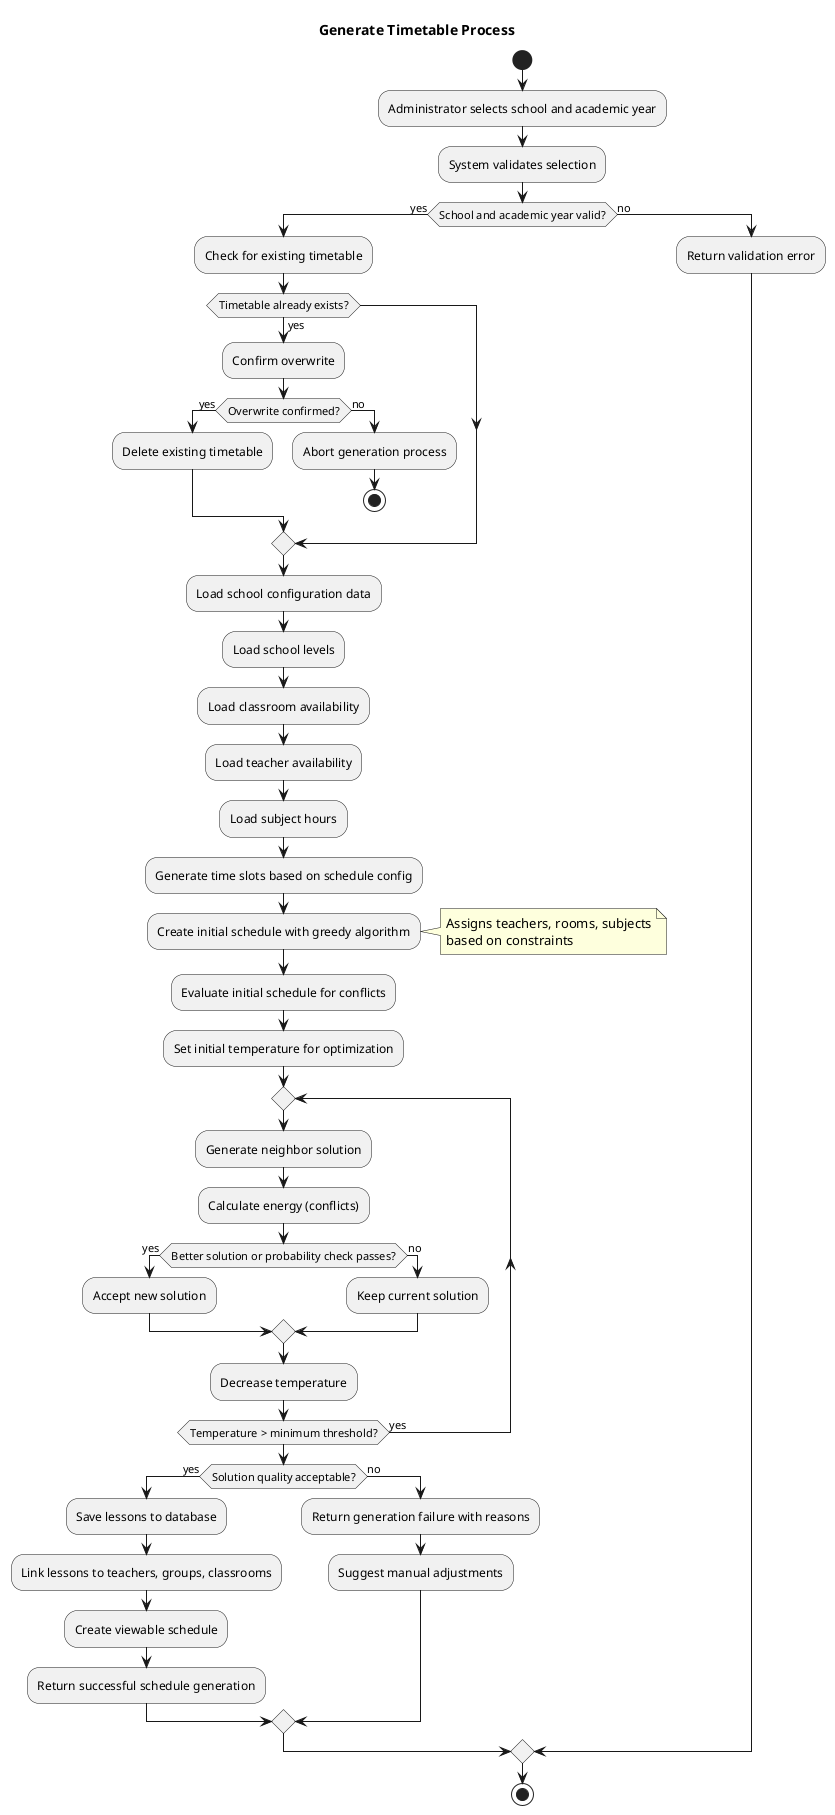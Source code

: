 @startuml Generate Timetable Process
title Generate Timetable Process

start
:Administrator selects school and academic year;
:System validates selection;

if (School and academic year valid?) then (yes)
  :Check for existing timetable;
  if (Timetable already exists?) then (yes)
    :Confirm overwrite;
    if (Overwrite confirmed?) then (yes)
      :Delete existing timetable;
    else (no)
      :Abort generation process;
      stop
    endif
  endif
  
  :Load school configuration data;
  :Load school levels;
  :Load classroom availability;
  :Load teacher availability;
  :Load subject hours;
  :Generate time slots based on schedule config;
  
  ' Initial schedule generation using greedy algorithm
  :Create initial schedule with greedy algorithm;
  note right
    Assigns teachers, rooms, subjects
    based on constraints
  end note
  
  ' Optimization using simulated annealing
  :Evaluate initial schedule for conflicts;
  :Set initial temperature for optimization;
  
  repeat
    :Generate neighbor solution;
    :Calculate energy (conflicts);
    if (Better solution or probability check passes?) then (yes)
      :Accept new solution;
    else (no)
      :Keep current solution;
    endif
    :Decrease temperature;
  repeat while (Temperature > minimum threshold?) is (yes)
  
  if (Solution quality acceptable?) then (yes)
    :Save lessons to database;
    :Link lessons to teachers, groups, classrooms;
    :Create viewable schedule;
    :Return successful schedule generation;
  else (no)
    :Return generation failure with reasons;
    :Suggest manual adjustments;
  endif
  
else (no)
  :Return validation error;
endif

stop
@enduml
